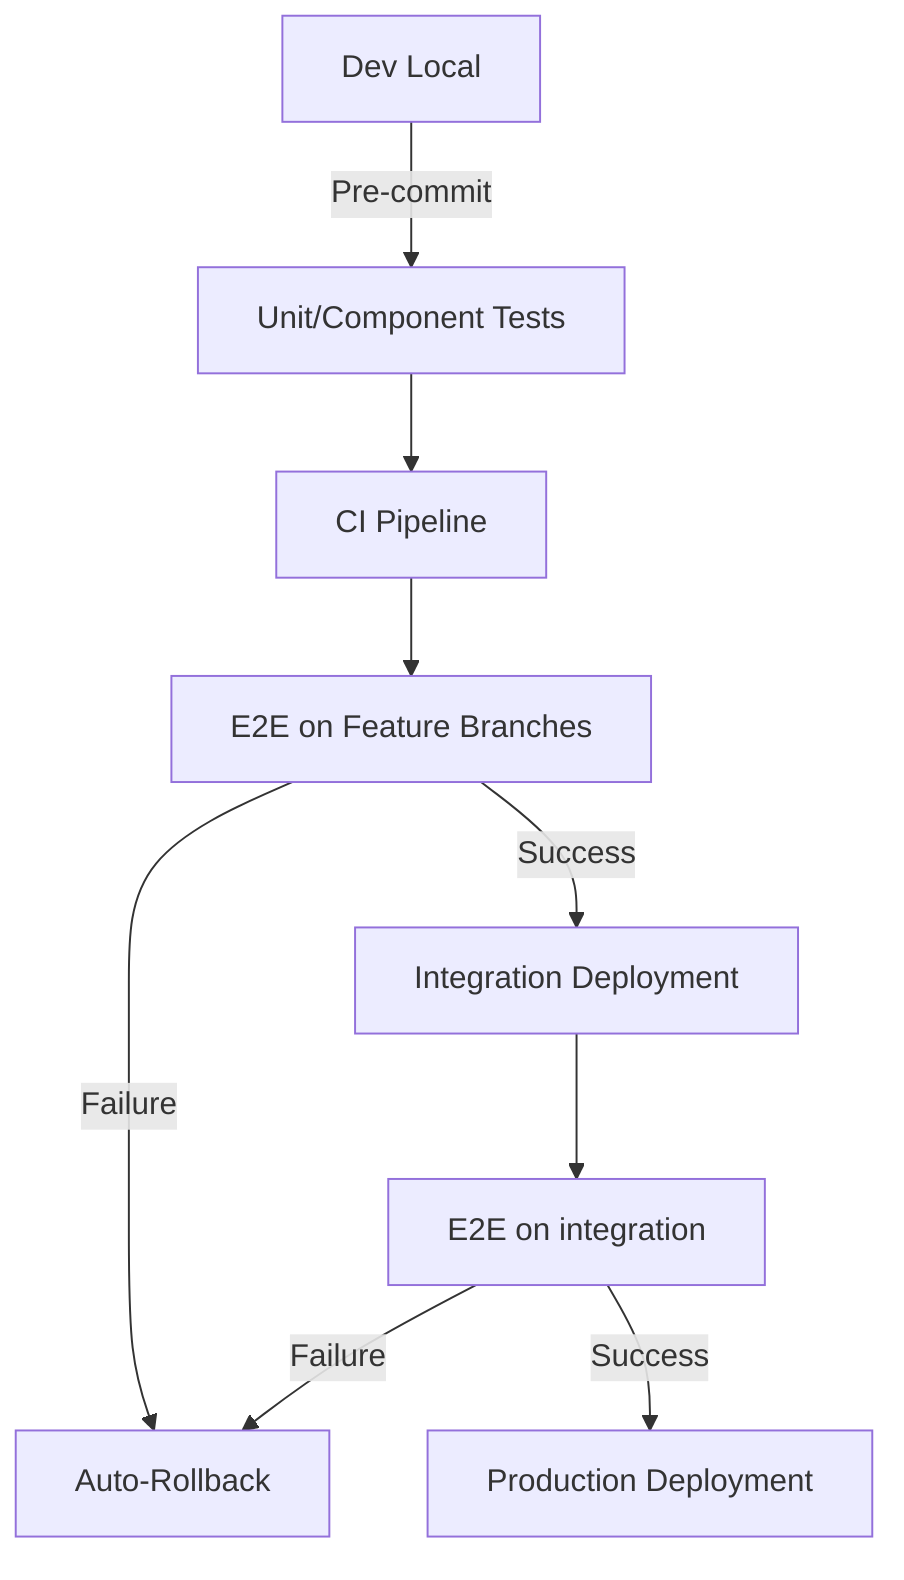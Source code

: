 flowchart TD
    A[Dev Local] -->|Pre-commit| B[Unit/Component Tests]
    B --> C[CI Pipeline]
    C --> D[E2E on Feature Branches]
    D -->|Failure| E[Auto-Rollback]
    D -->|Success| F[Integration Deployment]
    F --> G[E2E on integration]
    G --> |Failure|E
    G --> |Success|H[Production Deployment]